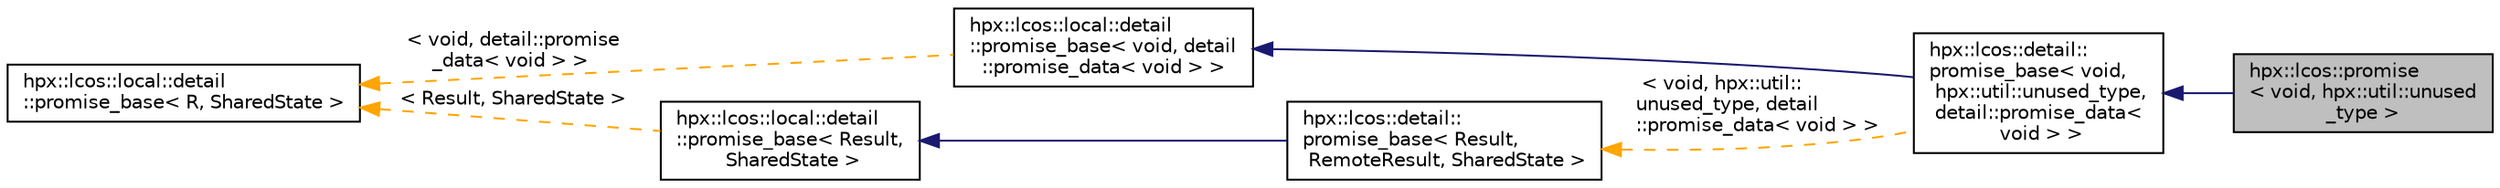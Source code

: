 digraph "hpx::lcos::promise&lt; void, hpx::util::unused_type &gt;"
{
  edge [fontname="Helvetica",fontsize="10",labelfontname="Helvetica",labelfontsize="10"];
  node [fontname="Helvetica",fontsize="10",shape=record];
  rankdir="LR";
  Node0 [label="hpx::lcos::promise\l\< void, hpx::util::unused\l_type \>",height=0.2,width=0.4,color="black", fillcolor="grey75", style="filled", fontcolor="black"];
  Node1 -> Node0 [dir="back",color="midnightblue",fontsize="10",style="solid",fontname="Helvetica"];
  Node1 [label="hpx::lcos::detail::\lpromise_base\< void,\l hpx::util::unused_type,\l detail::promise_data\<\l void \> \>",height=0.2,width=0.4,color="black", fillcolor="white", style="filled",URL="$d4/def/classhpx_1_1lcos_1_1detail_1_1promise__base.html"];
  Node2 -> Node1 [dir="back",color="midnightblue",fontsize="10",style="solid",fontname="Helvetica"];
  Node2 [label="hpx::lcos::local::detail\l::promise_base\< void, detail\l::promise_data\< void \> \>",height=0.2,width=0.4,color="black", fillcolor="white", style="filled",URL="$d5/da1/classhpx_1_1lcos_1_1local_1_1detail_1_1promise__base.html"];
  Node3 -> Node2 [dir="back",color="orange",fontsize="10",style="dashed",label=" \< void, detail::promise\l_data\< void \> \>" ,fontname="Helvetica"];
  Node3 [label="hpx::lcos::local::detail\l::promise_base\< R, SharedState \>",height=0.2,width=0.4,color="black", fillcolor="white", style="filled",URL="$d5/da1/classhpx_1_1lcos_1_1local_1_1detail_1_1promise__base.html"];
  Node4 -> Node1 [dir="back",color="orange",fontsize="10",style="dashed",label=" \< void, hpx::util::\lunused_type, detail\l::promise_data\< void \> \>" ,fontname="Helvetica"];
  Node4 [label="hpx::lcos::detail::\lpromise_base\< Result,\l RemoteResult, SharedState \>",height=0.2,width=0.4,color="black", fillcolor="white", style="filled",URL="$d4/def/classhpx_1_1lcos_1_1detail_1_1promise__base.html"];
  Node5 -> Node4 [dir="back",color="midnightblue",fontsize="10",style="solid",fontname="Helvetica"];
  Node5 [label="hpx::lcos::local::detail\l::promise_base\< Result,\l SharedState \>",height=0.2,width=0.4,color="black", fillcolor="white", style="filled",URL="$d5/da1/classhpx_1_1lcos_1_1local_1_1detail_1_1promise__base.html"];
  Node3 -> Node5 [dir="back",color="orange",fontsize="10",style="dashed",label=" \< Result, SharedState \>" ,fontname="Helvetica"];
}
